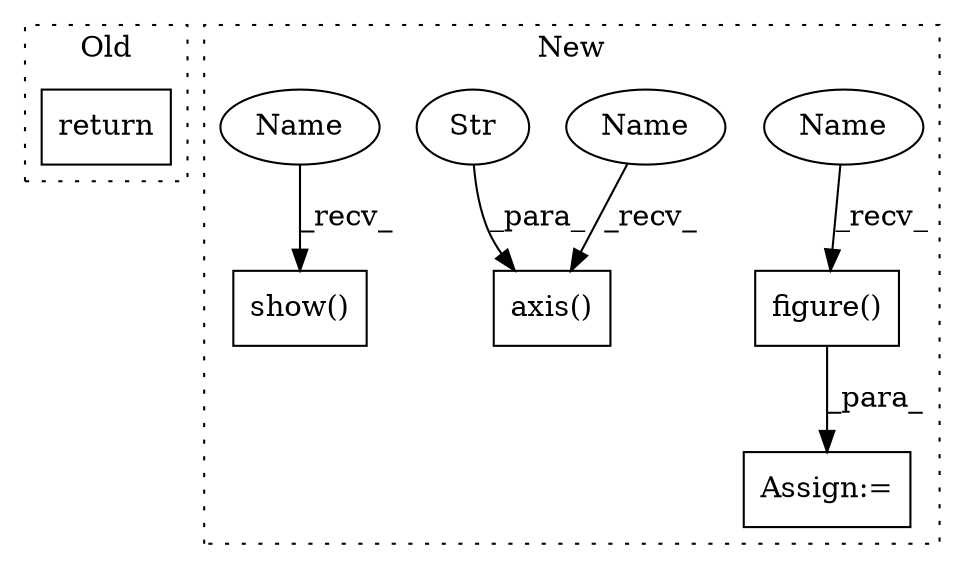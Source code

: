 digraph G {
subgraph cluster0 {
1 [label="return" a="93" s="6842" l="7" shape="box"];
label = "Old";
style="dotted";
}
subgraph cluster1 {
2 [label="figure()" a="75" s="6998,7010" l="11,17" shape="box"];
3 [label="Assign:=" a="68" s="6995" l="3" shape="box"];
4 [label="axis()" a="75" s="7344,7358" l="9,1" shape="box"];
5 [label="Str" a="66" s="7353" l="5" shape="ellipse"];
6 [label="show()" a="75" s="7503" l="21" shape="box"];
7 [label="Name" a="87" s="6998" l="3" shape="ellipse"];
8 [label="Name" a="87" s="7503" l="3" shape="ellipse"];
9 [label="Name" a="87" s="7344" l="3" shape="ellipse"];
label = "New";
style="dotted";
}
2 -> 3 [label="_para_"];
5 -> 4 [label="_para_"];
7 -> 2 [label="_recv_"];
8 -> 6 [label="_recv_"];
9 -> 4 [label="_recv_"];
}